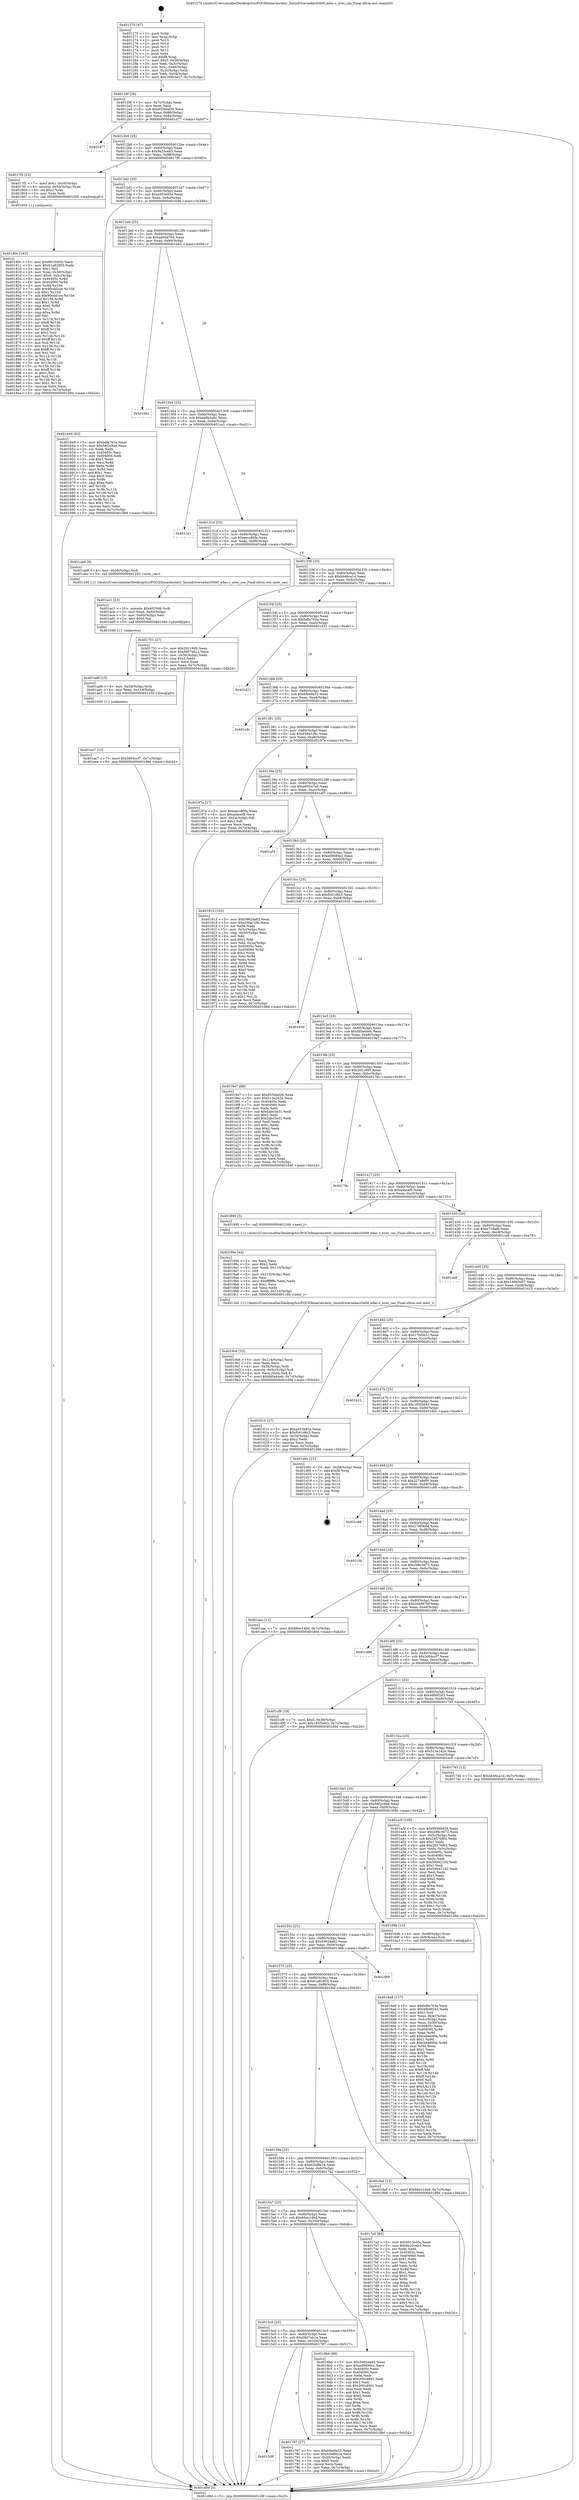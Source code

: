 digraph "0x401270" {
  label = "0x401270 (/mnt/c/Users/mathe/Desktop/tcc/POCII/binaries/extr_linuxdriversedaci5400_edac.c_nrec_cas_Final-ollvm.out::main(0))"
  labelloc = "t"
  node[shape=record]

  Entry [label="",width=0.3,height=0.3,shape=circle,fillcolor=black,style=filled]
  "0x40129f" [label="{
     0x40129f [26]\l
     | [instrs]\l
     &nbsp;&nbsp;0x40129f \<+3\>: mov -0x7c(%rbp),%eax\l
     &nbsp;&nbsp;0x4012a2 \<+2\>: mov %eax,%ecx\l
     &nbsp;&nbsp;0x4012a4 \<+6\>: sub $0x955bbd26,%ecx\l
     &nbsp;&nbsp;0x4012aa \<+3\>: mov %eax,-0x80(%rbp)\l
     &nbsp;&nbsp;0x4012ad \<+6\>: mov %ecx,-0x84(%rbp)\l
     &nbsp;&nbsp;0x4012b3 \<+6\>: je 0000000000401d77 \<main+0xb07\>\l
  }"]
  "0x401d77" [label="{
     0x401d77\l
  }", style=dashed]
  "0x4012b9" [label="{
     0x4012b9 [25]\l
     | [instrs]\l
     &nbsp;&nbsp;0x4012b9 \<+5\>: jmp 00000000004012be \<main+0x4e\>\l
     &nbsp;&nbsp;0x4012be \<+3\>: mov -0x80(%rbp),%eax\l
     &nbsp;&nbsp;0x4012c1 \<+5\>: sub $0x9a25ceb3,%eax\l
     &nbsp;&nbsp;0x4012c6 \<+6\>: mov %eax,-0x88(%rbp)\l
     &nbsp;&nbsp;0x4012cc \<+6\>: je 00000000004017f5 \<main+0x585\>\l
  }"]
  Exit [label="",width=0.3,height=0.3,shape=circle,fillcolor=black,style=filled,peripheries=2]
  "0x4017f5" [label="{
     0x4017f5 [23]\l
     | [instrs]\l
     &nbsp;&nbsp;0x4017f5 \<+7\>: movl $0x1,-0x50(%rbp)\l
     &nbsp;&nbsp;0x4017fc \<+4\>: movslq -0x50(%rbp),%rax\l
     &nbsp;&nbsp;0x401800 \<+4\>: shl $0x2,%rax\l
     &nbsp;&nbsp;0x401804 \<+3\>: mov %rax,%rdi\l
     &nbsp;&nbsp;0x401807 \<+5\>: call 0000000000401050 \<malloc@plt\>\l
     | [calls]\l
     &nbsp;&nbsp;0x401050 \{1\} (unknown)\l
  }"]
  "0x4012d2" [label="{
     0x4012d2 [25]\l
     | [instrs]\l
     &nbsp;&nbsp;0x4012d2 \<+5\>: jmp 00000000004012d7 \<main+0x67\>\l
     &nbsp;&nbsp;0x4012d7 \<+3\>: mov -0x80(%rbp),%eax\l
     &nbsp;&nbsp;0x4012da \<+5\>: sub $0xa453e93e,%eax\l
     &nbsp;&nbsp;0x4012df \<+6\>: mov %eax,-0x8c(%rbp)\l
     &nbsp;&nbsp;0x4012e5 \<+6\>: je 0000000000401648 \<main+0x3d8\>\l
  }"]
  "0x401ae7" [label="{
     0x401ae7 [12]\l
     | [instrs]\l
     &nbsp;&nbsp;0x401ae7 \<+7\>: movl $0x3d04ccf7,-0x7c(%rbp)\l
     &nbsp;&nbsp;0x401aee \<+5\>: jmp 0000000000401d9d \<main+0xb2d\>\l
  }"]
  "0x401648" [label="{
     0x401648 [83]\l
     | [instrs]\l
     &nbsp;&nbsp;0x401648 \<+5\>: mov $0xbdfa763a,%eax\l
     &nbsp;&nbsp;0x40164d \<+5\>: mov $0x58f2c9ad,%ecx\l
     &nbsp;&nbsp;0x401652 \<+2\>: xor %edx,%edx\l
     &nbsp;&nbsp;0x401654 \<+7\>: mov 0x40405c,%esi\l
     &nbsp;&nbsp;0x40165b \<+7\>: mov 0x404060,%edi\l
     &nbsp;&nbsp;0x401662 \<+3\>: sub $0x1,%edx\l
     &nbsp;&nbsp;0x401665 \<+3\>: mov %esi,%r8d\l
     &nbsp;&nbsp;0x401668 \<+3\>: add %edx,%r8d\l
     &nbsp;&nbsp;0x40166b \<+4\>: imul %r8d,%esi\l
     &nbsp;&nbsp;0x40166f \<+3\>: and $0x1,%esi\l
     &nbsp;&nbsp;0x401672 \<+3\>: cmp $0x0,%esi\l
     &nbsp;&nbsp;0x401675 \<+4\>: sete %r9b\l
     &nbsp;&nbsp;0x401679 \<+3\>: cmp $0xa,%edi\l
     &nbsp;&nbsp;0x40167c \<+4\>: setl %r10b\l
     &nbsp;&nbsp;0x401680 \<+3\>: mov %r9b,%r11b\l
     &nbsp;&nbsp;0x401683 \<+3\>: and %r10b,%r11b\l
     &nbsp;&nbsp;0x401686 \<+3\>: xor %r10b,%r9b\l
     &nbsp;&nbsp;0x401689 \<+3\>: or %r9b,%r11b\l
     &nbsp;&nbsp;0x40168c \<+4\>: test $0x1,%r11b\l
     &nbsp;&nbsp;0x401690 \<+3\>: cmovne %ecx,%eax\l
     &nbsp;&nbsp;0x401693 \<+3\>: mov %eax,-0x7c(%rbp)\l
     &nbsp;&nbsp;0x401696 \<+5\>: jmp 0000000000401d9d \<main+0xb2d\>\l
  }"]
  "0x4012eb" [label="{
     0x4012eb [25]\l
     | [instrs]\l
     &nbsp;&nbsp;0x4012eb \<+5\>: jmp 00000000004012f0 \<main+0x80\>\l
     &nbsp;&nbsp;0x4012f0 \<+3\>: mov -0x80(%rbp),%eax\l
     &nbsp;&nbsp;0x4012f3 \<+5\>: sub $0xad0dd704,%eax\l
     &nbsp;&nbsp;0x4012f8 \<+6\>: mov %eax,-0x90(%rbp)\l
     &nbsp;&nbsp;0x4012fe \<+6\>: je 0000000000401bb1 \<main+0x941\>\l
  }"]
  "0x401ad8" [label="{
     0x401ad8 [15]\l
     | [instrs]\l
     &nbsp;&nbsp;0x401ad8 \<+4\>: mov -0x58(%rbp),%rdi\l
     &nbsp;&nbsp;0x401adc \<+6\>: mov %eax,-0x118(%rbp)\l
     &nbsp;&nbsp;0x401ae2 \<+5\>: call 0000000000401030 \<free@plt\>\l
     | [calls]\l
     &nbsp;&nbsp;0x401030 \{1\} (unknown)\l
  }"]
  "0x401bb1" [label="{
     0x401bb1\l
  }", style=dashed]
  "0x401304" [label="{
     0x401304 [25]\l
     | [instrs]\l
     &nbsp;&nbsp;0x401304 \<+5\>: jmp 0000000000401309 \<main+0x99\>\l
     &nbsp;&nbsp;0x401309 \<+3\>: mov -0x80(%rbp),%eax\l
     &nbsp;&nbsp;0x40130c \<+5\>: sub $0xad8b2abc,%eax\l
     &nbsp;&nbsp;0x401311 \<+6\>: mov %eax,-0x94(%rbp)\l
     &nbsp;&nbsp;0x401317 \<+6\>: je 0000000000401ca1 \<main+0xa31\>\l
  }"]
  "0x401ac1" [label="{
     0x401ac1 [23]\l
     | [instrs]\l
     &nbsp;&nbsp;0x401ac1 \<+10\>: movabs $0x4020d6,%rdi\l
     &nbsp;&nbsp;0x401acb \<+3\>: mov %eax,-0x60(%rbp)\l
     &nbsp;&nbsp;0x401ace \<+3\>: mov -0x60(%rbp),%esi\l
     &nbsp;&nbsp;0x401ad1 \<+2\>: mov $0x0,%al\l
     &nbsp;&nbsp;0x401ad3 \<+5\>: call 0000000000401040 \<printf@plt\>\l
     | [calls]\l
     &nbsp;&nbsp;0x401040 \{1\} (unknown)\l
  }"]
  "0x401ca1" [label="{
     0x401ca1\l
  }", style=dashed]
  "0x40131d" [label="{
     0x40131d [25]\l
     | [instrs]\l
     &nbsp;&nbsp;0x40131d \<+5\>: jmp 0000000000401322 \<main+0xb2\>\l
     &nbsp;&nbsp;0x401322 \<+3\>: mov -0x80(%rbp),%eax\l
     &nbsp;&nbsp;0x401325 \<+5\>: sub $0xaecc80fa,%eax\l
     &nbsp;&nbsp;0x40132a \<+6\>: mov %eax,-0x98(%rbp)\l
     &nbsp;&nbsp;0x401330 \<+6\>: je 0000000000401ab8 \<main+0x848\>\l
  }"]
  "0x4019c6" [label="{
     0x4019c6 [33]\l
     | [instrs]\l
     &nbsp;&nbsp;0x4019c6 \<+6\>: mov -0x114(%rbp),%ecx\l
     &nbsp;&nbsp;0x4019cc \<+3\>: imul %eax,%ecx\l
     &nbsp;&nbsp;0x4019cf \<+4\>: mov -0x58(%rbp),%rdi\l
     &nbsp;&nbsp;0x4019d3 \<+4\>: movslq -0x5c(%rbp),%r8\l
     &nbsp;&nbsp;0x4019d7 \<+4\>: mov %ecx,(%rdi,%r8,4)\l
     &nbsp;&nbsp;0x4019db \<+7\>: movl $0xfd0a44eb,-0x7c(%rbp)\l
     &nbsp;&nbsp;0x4019e2 \<+5\>: jmp 0000000000401d9d \<main+0xb2d\>\l
  }"]
  "0x401ab8" [label="{
     0x401ab8 [9]\l
     | [instrs]\l
     &nbsp;&nbsp;0x401ab8 \<+4\>: mov -0x58(%rbp),%rdi\l
     &nbsp;&nbsp;0x401abc \<+5\>: call 0000000000401240 \<nrec_cas\>\l
     | [calls]\l
     &nbsp;&nbsp;0x401240 \{1\} (/mnt/c/Users/mathe/Desktop/tcc/POCII/binaries/extr_linuxdriversedaci5400_edac.c_nrec_cas_Final-ollvm.out::nrec_cas)\l
  }"]
  "0x401336" [label="{
     0x401336 [25]\l
     | [instrs]\l
     &nbsp;&nbsp;0x401336 \<+5\>: jmp 000000000040133b \<main+0xcb\>\l
     &nbsp;&nbsp;0x40133b \<+3\>: mov -0x80(%rbp),%eax\l
     &nbsp;&nbsp;0x40133e \<+5\>: sub $0xbb46ca1d,%eax\l
     &nbsp;&nbsp;0x401343 \<+6\>: mov %eax,-0x9c(%rbp)\l
     &nbsp;&nbsp;0x401349 \<+6\>: je 0000000000401751 \<main+0x4e1\>\l
  }"]
  "0x40199a" [label="{
     0x40199a [44]\l
     | [instrs]\l
     &nbsp;&nbsp;0x40199a \<+2\>: xor %ecx,%ecx\l
     &nbsp;&nbsp;0x40199c \<+5\>: mov $0x2,%edx\l
     &nbsp;&nbsp;0x4019a1 \<+6\>: mov %edx,-0x110(%rbp)\l
     &nbsp;&nbsp;0x4019a7 \<+1\>: cltd\l
     &nbsp;&nbsp;0x4019a8 \<+6\>: mov -0x110(%rbp),%esi\l
     &nbsp;&nbsp;0x4019ae \<+2\>: idiv %esi\l
     &nbsp;&nbsp;0x4019b0 \<+6\>: imul $0xfffffffe,%edx,%edx\l
     &nbsp;&nbsp;0x4019b6 \<+3\>: sub $0x1,%ecx\l
     &nbsp;&nbsp;0x4019b9 \<+2\>: sub %ecx,%edx\l
     &nbsp;&nbsp;0x4019bb \<+6\>: mov %edx,-0x114(%rbp)\l
     &nbsp;&nbsp;0x4019c1 \<+5\>: call 0000000000401160 \<next_i\>\l
     | [calls]\l
     &nbsp;&nbsp;0x401160 \{1\} (/mnt/c/Users/mathe/Desktop/tcc/POCII/binaries/extr_linuxdriversedaci5400_edac.c_nrec_cas_Final-ollvm.out::next_i)\l
  }"]
  "0x401751" [label="{
     0x401751 [27]\l
     | [instrs]\l
     &nbsp;&nbsp;0x401751 \<+5\>: mov $0x2021895,%eax\l
     &nbsp;&nbsp;0x401756 \<+5\>: mov $0x6807eb1a,%ecx\l
     &nbsp;&nbsp;0x40175b \<+3\>: mov -0x30(%rbp),%edx\l
     &nbsp;&nbsp;0x40175e \<+3\>: cmp $0x1,%edx\l
     &nbsp;&nbsp;0x401761 \<+3\>: cmovl %ecx,%eax\l
     &nbsp;&nbsp;0x401764 \<+3\>: mov %eax,-0x7c(%rbp)\l
     &nbsp;&nbsp;0x401767 \<+5\>: jmp 0000000000401d9d \<main+0xb2d\>\l
  }"]
  "0x40134f" [label="{
     0x40134f [25]\l
     | [instrs]\l
     &nbsp;&nbsp;0x40134f \<+5\>: jmp 0000000000401354 \<main+0xe4\>\l
     &nbsp;&nbsp;0x401354 \<+3\>: mov -0x80(%rbp),%eax\l
     &nbsp;&nbsp;0x401357 \<+5\>: sub $0xbdfa763a,%eax\l
     &nbsp;&nbsp;0x40135c \<+6\>: mov %eax,-0xa0(%rbp)\l
     &nbsp;&nbsp;0x401362 \<+6\>: je 0000000000401d21 \<main+0xab1\>\l
  }"]
  "0x40180c" [label="{
     0x40180c [163]\l
     | [instrs]\l
     &nbsp;&nbsp;0x40180c \<+5\>: mov $0x6915c05c,%ecx\l
     &nbsp;&nbsp;0x401811 \<+5\>: mov $0x61a82855,%edx\l
     &nbsp;&nbsp;0x401816 \<+3\>: mov $0x1,%sil\l
     &nbsp;&nbsp;0x401819 \<+4\>: mov %rax,-0x58(%rbp)\l
     &nbsp;&nbsp;0x40181d \<+7\>: movl $0x0,-0x5c(%rbp)\l
     &nbsp;&nbsp;0x401824 \<+8\>: mov 0x40405c,%r8d\l
     &nbsp;&nbsp;0x40182c \<+8\>: mov 0x404060,%r9d\l
     &nbsp;&nbsp;0x401834 \<+3\>: mov %r8d,%r10d\l
     &nbsp;&nbsp;0x401837 \<+7\>: add $0x90cdd1ee,%r10d\l
     &nbsp;&nbsp;0x40183e \<+4\>: sub $0x1,%r10d\l
     &nbsp;&nbsp;0x401842 \<+7\>: sub $0x90cdd1ee,%r10d\l
     &nbsp;&nbsp;0x401849 \<+4\>: imul %r10d,%r8d\l
     &nbsp;&nbsp;0x40184d \<+4\>: and $0x1,%r8d\l
     &nbsp;&nbsp;0x401851 \<+4\>: cmp $0x0,%r8d\l
     &nbsp;&nbsp;0x401855 \<+4\>: sete %r11b\l
     &nbsp;&nbsp;0x401859 \<+4\>: cmp $0xa,%r9d\l
     &nbsp;&nbsp;0x40185d \<+3\>: setl %bl\l
     &nbsp;&nbsp;0x401860 \<+3\>: mov %r11b,%r14b\l
     &nbsp;&nbsp;0x401863 \<+4\>: xor $0xff,%r14b\l
     &nbsp;&nbsp;0x401867 \<+3\>: mov %bl,%r15b\l
     &nbsp;&nbsp;0x40186a \<+4\>: xor $0xff,%r15b\l
     &nbsp;&nbsp;0x40186e \<+4\>: xor $0x1,%sil\l
     &nbsp;&nbsp;0x401872 \<+3\>: mov %r14b,%r12b\l
     &nbsp;&nbsp;0x401875 \<+4\>: and $0xff,%r12b\l
     &nbsp;&nbsp;0x401879 \<+3\>: and %sil,%r11b\l
     &nbsp;&nbsp;0x40187c \<+3\>: mov %r15b,%r13b\l
     &nbsp;&nbsp;0x40187f \<+4\>: and $0xff,%r13b\l
     &nbsp;&nbsp;0x401883 \<+3\>: and %sil,%bl\l
     &nbsp;&nbsp;0x401886 \<+3\>: or %r11b,%r12b\l
     &nbsp;&nbsp;0x401889 \<+3\>: or %bl,%r13b\l
     &nbsp;&nbsp;0x40188c \<+3\>: xor %r13b,%r12b\l
     &nbsp;&nbsp;0x40188f \<+3\>: or %r15b,%r14b\l
     &nbsp;&nbsp;0x401892 \<+4\>: xor $0xff,%r14b\l
     &nbsp;&nbsp;0x401896 \<+4\>: or $0x1,%sil\l
     &nbsp;&nbsp;0x40189a \<+3\>: and %sil,%r14b\l
     &nbsp;&nbsp;0x40189d \<+3\>: or %r14b,%r12b\l
     &nbsp;&nbsp;0x4018a0 \<+4\>: test $0x1,%r12b\l
     &nbsp;&nbsp;0x4018a4 \<+3\>: cmovne %edx,%ecx\l
     &nbsp;&nbsp;0x4018a7 \<+3\>: mov %ecx,-0x7c(%rbp)\l
     &nbsp;&nbsp;0x4018aa \<+5\>: jmp 0000000000401d9d \<main+0xb2d\>\l
  }"]
  "0x401d21" [label="{
     0x401d21\l
  }", style=dashed]
  "0x401368" [label="{
     0x401368 [25]\l
     | [instrs]\l
     &nbsp;&nbsp;0x401368 \<+5\>: jmp 000000000040136d \<main+0xfd\>\l
     &nbsp;&nbsp;0x40136d \<+3\>: mov -0x80(%rbp),%eax\l
     &nbsp;&nbsp;0x401370 \<+5\>: sub $0xbfee9a52,%eax\l
     &nbsp;&nbsp;0x401375 \<+6\>: mov %eax,-0xa4(%rbp)\l
     &nbsp;&nbsp;0x40137b \<+6\>: je 0000000000401cdc \<main+0xa6c\>\l
  }"]
  "0x4015d9" [label="{
     0x4015d9\l
  }", style=dashed]
  "0x401cdc" [label="{
     0x401cdc\l
  }", style=dashed]
  "0x401381" [label="{
     0x401381 [25]\l
     | [instrs]\l
     &nbsp;&nbsp;0x401381 \<+5\>: jmp 0000000000401386 \<main+0x116\>\l
     &nbsp;&nbsp;0x401386 \<+3\>: mov -0x80(%rbp),%eax\l
     &nbsp;&nbsp;0x401389 \<+5\>: sub $0xd38a126c,%eax\l
     &nbsp;&nbsp;0x40138e \<+6\>: mov %eax,-0xa8(%rbp)\l
     &nbsp;&nbsp;0x401394 \<+6\>: je 000000000040197a \<main+0x70a\>\l
  }"]
  "0x401787" [label="{
     0x401787 [27]\l
     | [instrs]\l
     &nbsp;&nbsp;0x401787 \<+5\>: mov $0xbfee9a52,%eax\l
     &nbsp;&nbsp;0x40178c \<+5\>: mov $0x62bf8b24,%ecx\l
     &nbsp;&nbsp;0x401791 \<+3\>: mov -0x30(%rbp),%edx\l
     &nbsp;&nbsp;0x401794 \<+3\>: cmp $0x0,%edx\l
     &nbsp;&nbsp;0x401797 \<+3\>: cmove %ecx,%eax\l
     &nbsp;&nbsp;0x40179a \<+3\>: mov %eax,-0x7c(%rbp)\l
     &nbsp;&nbsp;0x40179d \<+5\>: jmp 0000000000401d9d \<main+0xb2d\>\l
  }"]
  "0x40197a" [label="{
     0x40197a [27]\l
     | [instrs]\l
     &nbsp;&nbsp;0x40197a \<+5\>: mov $0xaecc80fa,%eax\l
     &nbsp;&nbsp;0x40197f \<+5\>: mov $0xadacef9,%ecx\l
     &nbsp;&nbsp;0x401984 \<+3\>: mov -0x2a(%rbp),%dl\l
     &nbsp;&nbsp;0x401987 \<+3\>: test $0x1,%dl\l
     &nbsp;&nbsp;0x40198a \<+3\>: cmovne %ecx,%eax\l
     &nbsp;&nbsp;0x40198d \<+3\>: mov %eax,-0x7c(%rbp)\l
     &nbsp;&nbsp;0x401990 \<+5\>: jmp 0000000000401d9d \<main+0xb2d\>\l
  }"]
  "0x40139a" [label="{
     0x40139a [25]\l
     | [instrs]\l
     &nbsp;&nbsp;0x40139a \<+5\>: jmp 000000000040139f \<main+0x12f\>\l
     &nbsp;&nbsp;0x40139f \<+3\>: mov -0x80(%rbp),%eax\l
     &nbsp;&nbsp;0x4013a2 \<+5\>: sub $0xe095a7e0,%eax\l
     &nbsp;&nbsp;0x4013a7 \<+6\>: mov %eax,-0xac(%rbp)\l
     &nbsp;&nbsp;0x4013ad \<+6\>: je 0000000000401af3 \<main+0x883\>\l
  }"]
  "0x4015c0" [label="{
     0x4015c0 [25]\l
     | [instrs]\l
     &nbsp;&nbsp;0x4015c0 \<+5\>: jmp 00000000004015c5 \<main+0x355\>\l
     &nbsp;&nbsp;0x4015c5 \<+3\>: mov -0x80(%rbp),%eax\l
     &nbsp;&nbsp;0x4015c8 \<+5\>: sub $0x6807eb1a,%eax\l
     &nbsp;&nbsp;0x4015cd \<+6\>: mov %eax,-0x104(%rbp)\l
     &nbsp;&nbsp;0x4015d3 \<+6\>: je 0000000000401787 \<main+0x517\>\l
  }"]
  "0x401af3" [label="{
     0x401af3\l
  }", style=dashed]
  "0x4013b3" [label="{
     0x4013b3 [25]\l
     | [instrs]\l
     &nbsp;&nbsp;0x4013b3 \<+5\>: jmp 00000000004013b8 \<main+0x148\>\l
     &nbsp;&nbsp;0x4013b8 \<+3\>: mov -0x80(%rbp),%eax\l
     &nbsp;&nbsp;0x4013bb \<+5\>: sub $0xed9690e1,%eax\l
     &nbsp;&nbsp;0x4013c0 \<+6\>: mov %eax,-0xb0(%rbp)\l
     &nbsp;&nbsp;0x4013c6 \<+6\>: je 0000000000401913 \<main+0x6a3\>\l
  }"]
  "0x4018bb" [label="{
     0x4018bb [88]\l
     | [instrs]\l
     &nbsp;&nbsp;0x4018bb \<+5\>: mov $0x5962da82,%eax\l
     &nbsp;&nbsp;0x4018c0 \<+5\>: mov $0xed9690e1,%ecx\l
     &nbsp;&nbsp;0x4018c5 \<+7\>: mov 0x40405c,%edx\l
     &nbsp;&nbsp;0x4018cc \<+7\>: mov 0x404060,%esi\l
     &nbsp;&nbsp;0x4018d3 \<+2\>: mov %edx,%edi\l
     &nbsp;&nbsp;0x4018d5 \<+6\>: add $0x200c4901,%edi\l
     &nbsp;&nbsp;0x4018db \<+3\>: sub $0x1,%edi\l
     &nbsp;&nbsp;0x4018de \<+6\>: sub $0x200c4901,%edi\l
     &nbsp;&nbsp;0x4018e4 \<+3\>: imul %edi,%edx\l
     &nbsp;&nbsp;0x4018e7 \<+3\>: and $0x1,%edx\l
     &nbsp;&nbsp;0x4018ea \<+3\>: cmp $0x0,%edx\l
     &nbsp;&nbsp;0x4018ed \<+4\>: sete %r8b\l
     &nbsp;&nbsp;0x4018f1 \<+3\>: cmp $0xa,%esi\l
     &nbsp;&nbsp;0x4018f4 \<+4\>: setl %r9b\l
     &nbsp;&nbsp;0x4018f8 \<+3\>: mov %r8b,%r10b\l
     &nbsp;&nbsp;0x4018fb \<+3\>: and %r9b,%r10b\l
     &nbsp;&nbsp;0x4018fe \<+3\>: xor %r9b,%r8b\l
     &nbsp;&nbsp;0x401901 \<+3\>: or %r8b,%r10b\l
     &nbsp;&nbsp;0x401904 \<+4\>: test $0x1,%r10b\l
     &nbsp;&nbsp;0x401908 \<+3\>: cmovne %ecx,%eax\l
     &nbsp;&nbsp;0x40190b \<+3\>: mov %eax,-0x7c(%rbp)\l
     &nbsp;&nbsp;0x40190e \<+5\>: jmp 0000000000401d9d \<main+0xb2d\>\l
  }"]
  "0x401913" [label="{
     0x401913 [103]\l
     | [instrs]\l
     &nbsp;&nbsp;0x401913 \<+5\>: mov $0x5962da82,%eax\l
     &nbsp;&nbsp;0x401918 \<+5\>: mov $0xd38a126c,%ecx\l
     &nbsp;&nbsp;0x40191d \<+2\>: xor %edx,%edx\l
     &nbsp;&nbsp;0x40191f \<+3\>: mov -0x5c(%rbp),%esi\l
     &nbsp;&nbsp;0x401922 \<+3\>: cmp -0x50(%rbp),%esi\l
     &nbsp;&nbsp;0x401925 \<+4\>: setl %dil\l
     &nbsp;&nbsp;0x401929 \<+4\>: and $0x1,%dil\l
     &nbsp;&nbsp;0x40192d \<+4\>: mov %dil,-0x2a(%rbp)\l
     &nbsp;&nbsp;0x401931 \<+7\>: mov 0x40405c,%esi\l
     &nbsp;&nbsp;0x401938 \<+8\>: mov 0x404060,%r8d\l
     &nbsp;&nbsp;0x401940 \<+3\>: sub $0x1,%edx\l
     &nbsp;&nbsp;0x401943 \<+3\>: mov %esi,%r9d\l
     &nbsp;&nbsp;0x401946 \<+3\>: add %edx,%r9d\l
     &nbsp;&nbsp;0x401949 \<+4\>: imul %r9d,%esi\l
     &nbsp;&nbsp;0x40194d \<+3\>: and $0x1,%esi\l
     &nbsp;&nbsp;0x401950 \<+3\>: cmp $0x0,%esi\l
     &nbsp;&nbsp;0x401953 \<+4\>: sete %dil\l
     &nbsp;&nbsp;0x401957 \<+4\>: cmp $0xa,%r8d\l
     &nbsp;&nbsp;0x40195b \<+4\>: setl %r10b\l
     &nbsp;&nbsp;0x40195f \<+3\>: mov %dil,%r11b\l
     &nbsp;&nbsp;0x401962 \<+3\>: and %r10b,%r11b\l
     &nbsp;&nbsp;0x401965 \<+3\>: xor %r10b,%dil\l
     &nbsp;&nbsp;0x401968 \<+3\>: or %dil,%r11b\l
     &nbsp;&nbsp;0x40196b \<+4\>: test $0x1,%r11b\l
     &nbsp;&nbsp;0x40196f \<+3\>: cmovne %ecx,%eax\l
     &nbsp;&nbsp;0x401972 \<+3\>: mov %eax,-0x7c(%rbp)\l
     &nbsp;&nbsp;0x401975 \<+5\>: jmp 0000000000401d9d \<main+0xb2d\>\l
  }"]
  "0x4013cc" [label="{
     0x4013cc [25]\l
     | [instrs]\l
     &nbsp;&nbsp;0x4013cc \<+5\>: jmp 00000000004013d1 \<main+0x161\>\l
     &nbsp;&nbsp;0x4013d1 \<+3\>: mov -0x80(%rbp),%eax\l
     &nbsp;&nbsp;0x4013d4 \<+5\>: sub $0xf041d6c5,%eax\l
     &nbsp;&nbsp;0x4013d9 \<+6\>: mov %eax,-0xb4(%rbp)\l
     &nbsp;&nbsp;0x4013df \<+6\>: je 0000000000401630 \<main+0x3c0\>\l
  }"]
  "0x4015a7" [label="{
     0x4015a7 [25]\l
     | [instrs]\l
     &nbsp;&nbsp;0x4015a7 \<+5\>: jmp 00000000004015ac \<main+0x33c\>\l
     &nbsp;&nbsp;0x4015ac \<+3\>: mov -0x80(%rbp),%eax\l
     &nbsp;&nbsp;0x4015af \<+5\>: sub $0x66ec14bd,%eax\l
     &nbsp;&nbsp;0x4015b4 \<+6\>: mov %eax,-0x100(%rbp)\l
     &nbsp;&nbsp;0x4015ba \<+6\>: je 00000000004018bb \<main+0x64b\>\l
  }"]
  "0x401630" [label="{
     0x401630\l
  }", style=dashed]
  "0x4013e5" [label="{
     0x4013e5 [25]\l
     | [instrs]\l
     &nbsp;&nbsp;0x4013e5 \<+5\>: jmp 00000000004013ea \<main+0x17a\>\l
     &nbsp;&nbsp;0x4013ea \<+3\>: mov -0x80(%rbp),%eax\l
     &nbsp;&nbsp;0x4013ed \<+5\>: sub $0xfd0a44eb,%eax\l
     &nbsp;&nbsp;0x4013f2 \<+6\>: mov %eax,-0xb8(%rbp)\l
     &nbsp;&nbsp;0x4013f8 \<+6\>: je 00000000004019e7 \<main+0x777\>\l
  }"]
  "0x4017a2" [label="{
     0x4017a2 [83]\l
     | [instrs]\l
     &nbsp;&nbsp;0x4017a2 \<+5\>: mov $0x6915c05c,%eax\l
     &nbsp;&nbsp;0x4017a7 \<+5\>: mov $0x9a25ceb3,%ecx\l
     &nbsp;&nbsp;0x4017ac \<+2\>: xor %edx,%edx\l
     &nbsp;&nbsp;0x4017ae \<+7\>: mov 0x40405c,%esi\l
     &nbsp;&nbsp;0x4017b5 \<+7\>: mov 0x404060,%edi\l
     &nbsp;&nbsp;0x4017bc \<+3\>: sub $0x1,%edx\l
     &nbsp;&nbsp;0x4017bf \<+3\>: mov %esi,%r8d\l
     &nbsp;&nbsp;0x4017c2 \<+3\>: add %edx,%r8d\l
     &nbsp;&nbsp;0x4017c5 \<+4\>: imul %r8d,%esi\l
     &nbsp;&nbsp;0x4017c9 \<+3\>: and $0x1,%esi\l
     &nbsp;&nbsp;0x4017cc \<+3\>: cmp $0x0,%esi\l
     &nbsp;&nbsp;0x4017cf \<+4\>: sete %r9b\l
     &nbsp;&nbsp;0x4017d3 \<+3\>: cmp $0xa,%edi\l
     &nbsp;&nbsp;0x4017d6 \<+4\>: setl %r10b\l
     &nbsp;&nbsp;0x4017da \<+3\>: mov %r9b,%r11b\l
     &nbsp;&nbsp;0x4017dd \<+3\>: and %r10b,%r11b\l
     &nbsp;&nbsp;0x4017e0 \<+3\>: xor %r10b,%r9b\l
     &nbsp;&nbsp;0x4017e3 \<+3\>: or %r9b,%r11b\l
     &nbsp;&nbsp;0x4017e6 \<+4\>: test $0x1,%r11b\l
     &nbsp;&nbsp;0x4017ea \<+3\>: cmovne %ecx,%eax\l
     &nbsp;&nbsp;0x4017ed \<+3\>: mov %eax,-0x7c(%rbp)\l
     &nbsp;&nbsp;0x4017f0 \<+5\>: jmp 0000000000401d9d \<main+0xb2d\>\l
  }"]
  "0x4019e7" [label="{
     0x4019e7 [88]\l
     | [instrs]\l
     &nbsp;&nbsp;0x4019e7 \<+5\>: mov $0x955bbd26,%eax\l
     &nbsp;&nbsp;0x4019ec \<+5\>: mov $0x513e242e,%ecx\l
     &nbsp;&nbsp;0x4019f1 \<+7\>: mov 0x40405c,%edx\l
     &nbsp;&nbsp;0x4019f8 \<+7\>: mov 0x404060,%esi\l
     &nbsp;&nbsp;0x4019ff \<+2\>: mov %edx,%edi\l
     &nbsp;&nbsp;0x401a01 \<+6\>: sub $0x5abc5e31,%edi\l
     &nbsp;&nbsp;0x401a07 \<+3\>: sub $0x1,%edi\l
     &nbsp;&nbsp;0x401a0a \<+6\>: add $0x5abc5e31,%edi\l
     &nbsp;&nbsp;0x401a10 \<+3\>: imul %edi,%edx\l
     &nbsp;&nbsp;0x401a13 \<+3\>: and $0x1,%edx\l
     &nbsp;&nbsp;0x401a16 \<+3\>: cmp $0x0,%edx\l
     &nbsp;&nbsp;0x401a19 \<+4\>: sete %r8b\l
     &nbsp;&nbsp;0x401a1d \<+3\>: cmp $0xa,%esi\l
     &nbsp;&nbsp;0x401a20 \<+4\>: setl %r9b\l
     &nbsp;&nbsp;0x401a24 \<+3\>: mov %r8b,%r10b\l
     &nbsp;&nbsp;0x401a27 \<+3\>: and %r9b,%r10b\l
     &nbsp;&nbsp;0x401a2a \<+3\>: xor %r9b,%r8b\l
     &nbsp;&nbsp;0x401a2d \<+3\>: or %r8b,%r10b\l
     &nbsp;&nbsp;0x401a30 \<+4\>: test $0x1,%r10b\l
     &nbsp;&nbsp;0x401a34 \<+3\>: cmovne %ecx,%eax\l
     &nbsp;&nbsp;0x401a37 \<+3\>: mov %eax,-0x7c(%rbp)\l
     &nbsp;&nbsp;0x401a3a \<+5\>: jmp 0000000000401d9d \<main+0xb2d\>\l
  }"]
  "0x4013fe" [label="{
     0x4013fe [25]\l
     | [instrs]\l
     &nbsp;&nbsp;0x4013fe \<+5\>: jmp 0000000000401403 \<main+0x193\>\l
     &nbsp;&nbsp;0x401403 \<+3\>: mov -0x80(%rbp),%eax\l
     &nbsp;&nbsp;0x401406 \<+5\>: sub $0x2021895,%eax\l
     &nbsp;&nbsp;0x40140b \<+6\>: mov %eax,-0xbc(%rbp)\l
     &nbsp;&nbsp;0x401411 \<+6\>: je 000000000040176c \<main+0x4fc\>\l
  }"]
  "0x40158e" [label="{
     0x40158e [25]\l
     | [instrs]\l
     &nbsp;&nbsp;0x40158e \<+5\>: jmp 0000000000401593 \<main+0x323\>\l
     &nbsp;&nbsp;0x401593 \<+3\>: mov -0x80(%rbp),%eax\l
     &nbsp;&nbsp;0x401596 \<+5\>: sub $0x62bf8b24,%eax\l
     &nbsp;&nbsp;0x40159b \<+6\>: mov %eax,-0xfc(%rbp)\l
     &nbsp;&nbsp;0x4015a1 \<+6\>: je 00000000004017a2 \<main+0x532\>\l
  }"]
  "0x40176c" [label="{
     0x40176c\l
  }", style=dashed]
  "0x401417" [label="{
     0x401417 [25]\l
     | [instrs]\l
     &nbsp;&nbsp;0x401417 \<+5\>: jmp 000000000040141c \<main+0x1ac\>\l
     &nbsp;&nbsp;0x40141c \<+3\>: mov -0x80(%rbp),%eax\l
     &nbsp;&nbsp;0x40141f \<+5\>: sub $0xadacef9,%eax\l
     &nbsp;&nbsp;0x401424 \<+6\>: mov %eax,-0xc0(%rbp)\l
     &nbsp;&nbsp;0x40142a \<+6\>: je 0000000000401995 \<main+0x725\>\l
  }"]
  "0x4018af" [label="{
     0x4018af [12]\l
     | [instrs]\l
     &nbsp;&nbsp;0x4018af \<+7\>: movl $0x66ec14bd,-0x7c(%rbp)\l
     &nbsp;&nbsp;0x4018b6 \<+5\>: jmp 0000000000401d9d \<main+0xb2d\>\l
  }"]
  "0x401995" [label="{
     0x401995 [5]\l
     | [instrs]\l
     &nbsp;&nbsp;0x401995 \<+5\>: call 0000000000401160 \<next_i\>\l
     | [calls]\l
     &nbsp;&nbsp;0x401160 \{1\} (/mnt/c/Users/mathe/Desktop/tcc/POCII/binaries/extr_linuxdriversedaci5400_edac.c_nrec_cas_Final-ollvm.out::next_i)\l
  }"]
  "0x401430" [label="{
     0x401430 [25]\l
     | [instrs]\l
     &nbsp;&nbsp;0x401430 \<+5\>: jmp 0000000000401435 \<main+0x1c5\>\l
     &nbsp;&nbsp;0x401435 \<+3\>: mov -0x80(%rbp),%eax\l
     &nbsp;&nbsp;0x401438 \<+5\>: sub $0xe718af6,%eax\l
     &nbsp;&nbsp;0x40143d \<+6\>: mov %eax,-0xc4(%rbp)\l
     &nbsp;&nbsp;0x401443 \<+6\>: je 0000000000401ce8 \<main+0xa78\>\l
  }"]
  "0x401575" [label="{
     0x401575 [25]\l
     | [instrs]\l
     &nbsp;&nbsp;0x401575 \<+5\>: jmp 000000000040157a \<main+0x30a\>\l
     &nbsp;&nbsp;0x40157a \<+3\>: mov -0x80(%rbp),%eax\l
     &nbsp;&nbsp;0x40157d \<+5\>: sub $0x61a82855,%eax\l
     &nbsp;&nbsp;0x401582 \<+6\>: mov %eax,-0xf8(%rbp)\l
     &nbsp;&nbsp;0x401588 \<+6\>: je 00000000004018af \<main+0x63f\>\l
  }"]
  "0x401ce8" [label="{
     0x401ce8\l
  }", style=dashed]
  "0x401449" [label="{
     0x401449 [25]\l
     | [instrs]\l
     &nbsp;&nbsp;0x401449 \<+5\>: jmp 000000000040144e \<main+0x1de\>\l
     &nbsp;&nbsp;0x40144e \<+3\>: mov -0x80(%rbp),%eax\l
     &nbsp;&nbsp;0x401451 \<+5\>: sub $0x169b3a57,%eax\l
     &nbsp;&nbsp;0x401456 \<+6\>: mov %eax,-0xc8(%rbp)\l
     &nbsp;&nbsp;0x40145c \<+6\>: je 0000000000401615 \<main+0x3a5\>\l
  }"]
  "0x401d6b" [label="{
     0x401d6b\l
  }", style=dashed]
  "0x401615" [label="{
     0x401615 [27]\l
     | [instrs]\l
     &nbsp;&nbsp;0x401615 \<+5\>: mov $0xa453e93e,%eax\l
     &nbsp;&nbsp;0x40161a \<+5\>: mov $0xf041d6c5,%ecx\l
     &nbsp;&nbsp;0x40161f \<+3\>: mov -0x34(%rbp),%edx\l
     &nbsp;&nbsp;0x401622 \<+3\>: cmp $0x2,%edx\l
     &nbsp;&nbsp;0x401625 \<+3\>: cmovne %ecx,%eax\l
     &nbsp;&nbsp;0x401628 \<+3\>: mov %eax,-0x7c(%rbp)\l
     &nbsp;&nbsp;0x40162b \<+5\>: jmp 0000000000401d9d \<main+0xb2d\>\l
  }"]
  "0x401462" [label="{
     0x401462 [25]\l
     | [instrs]\l
     &nbsp;&nbsp;0x401462 \<+5\>: jmp 0000000000401467 \<main+0x1f7\>\l
     &nbsp;&nbsp;0x401467 \<+3\>: mov -0x80(%rbp),%eax\l
     &nbsp;&nbsp;0x40146a \<+5\>: sub $0x17fd5b1c,%eax\l
     &nbsp;&nbsp;0x40146f \<+6\>: mov %eax,-0xcc(%rbp)\l
     &nbsp;&nbsp;0x401475 \<+6\>: je 0000000000401b21 \<main+0x8b1\>\l
  }"]
  "0x401d9d" [label="{
     0x401d9d [5]\l
     | [instrs]\l
     &nbsp;&nbsp;0x401d9d \<+5\>: jmp 000000000040129f \<main+0x2f\>\l
  }"]
  "0x401270" [label="{
     0x401270 [47]\l
     | [instrs]\l
     &nbsp;&nbsp;0x401270 \<+1\>: push %rbp\l
     &nbsp;&nbsp;0x401271 \<+3\>: mov %rsp,%rbp\l
     &nbsp;&nbsp;0x401274 \<+2\>: push %r15\l
     &nbsp;&nbsp;0x401276 \<+2\>: push %r14\l
     &nbsp;&nbsp;0x401278 \<+2\>: push %r13\l
     &nbsp;&nbsp;0x40127a \<+2\>: push %r12\l
     &nbsp;&nbsp;0x40127c \<+1\>: push %rbx\l
     &nbsp;&nbsp;0x40127d \<+7\>: sub $0xf8,%rsp\l
     &nbsp;&nbsp;0x401284 \<+7\>: movl $0x0,-0x38(%rbp)\l
     &nbsp;&nbsp;0x40128b \<+3\>: mov %edi,-0x3c(%rbp)\l
     &nbsp;&nbsp;0x40128e \<+4\>: mov %rsi,-0x48(%rbp)\l
     &nbsp;&nbsp;0x401292 \<+3\>: mov -0x3c(%rbp),%edi\l
     &nbsp;&nbsp;0x401295 \<+3\>: mov %edi,-0x34(%rbp)\l
     &nbsp;&nbsp;0x401298 \<+7\>: movl $0x169b3a57,-0x7c(%rbp)\l
  }"]
  "0x4016a8" [label="{
     0x4016a8 [157]\l
     | [instrs]\l
     &nbsp;&nbsp;0x4016a8 \<+5\>: mov $0xbdfa763a,%ecx\l
     &nbsp;&nbsp;0x4016ad \<+5\>: mov $0x48b9f243,%edx\l
     &nbsp;&nbsp;0x4016b2 \<+3\>: mov $0x1,%sil\l
     &nbsp;&nbsp;0x4016b5 \<+3\>: mov %eax,-0x4c(%rbp)\l
     &nbsp;&nbsp;0x4016b8 \<+3\>: mov -0x4c(%rbp),%eax\l
     &nbsp;&nbsp;0x4016bb \<+3\>: mov %eax,-0x30(%rbp)\l
     &nbsp;&nbsp;0x4016be \<+7\>: mov 0x40405c,%eax\l
     &nbsp;&nbsp;0x4016c5 \<+8\>: mov 0x404060,%r8d\l
     &nbsp;&nbsp;0x4016cd \<+3\>: mov %eax,%r9d\l
     &nbsp;&nbsp;0x4016d0 \<+7\>: add $0xcebe490e,%r9d\l
     &nbsp;&nbsp;0x4016d7 \<+4\>: sub $0x1,%r9d\l
     &nbsp;&nbsp;0x4016db \<+7\>: sub $0xcebe490e,%r9d\l
     &nbsp;&nbsp;0x4016e2 \<+4\>: imul %r9d,%eax\l
     &nbsp;&nbsp;0x4016e6 \<+3\>: and $0x1,%eax\l
     &nbsp;&nbsp;0x4016e9 \<+3\>: cmp $0x0,%eax\l
     &nbsp;&nbsp;0x4016ec \<+4\>: sete %r10b\l
     &nbsp;&nbsp;0x4016f0 \<+4\>: cmp $0xa,%r8d\l
     &nbsp;&nbsp;0x4016f4 \<+4\>: setl %r11b\l
     &nbsp;&nbsp;0x4016f8 \<+3\>: mov %r10b,%bl\l
     &nbsp;&nbsp;0x4016fb \<+3\>: xor $0xff,%bl\l
     &nbsp;&nbsp;0x4016fe \<+3\>: mov %r11b,%r14b\l
     &nbsp;&nbsp;0x401701 \<+4\>: xor $0xff,%r14b\l
     &nbsp;&nbsp;0x401705 \<+4\>: xor $0x0,%sil\l
     &nbsp;&nbsp;0x401709 \<+3\>: mov %bl,%r15b\l
     &nbsp;&nbsp;0x40170c \<+4\>: and $0x0,%r15b\l
     &nbsp;&nbsp;0x401710 \<+3\>: and %sil,%r10b\l
     &nbsp;&nbsp;0x401713 \<+3\>: mov %r14b,%r12b\l
     &nbsp;&nbsp;0x401716 \<+4\>: and $0x0,%r12b\l
     &nbsp;&nbsp;0x40171a \<+3\>: and %sil,%r11b\l
     &nbsp;&nbsp;0x40171d \<+3\>: or %r10b,%r15b\l
     &nbsp;&nbsp;0x401720 \<+3\>: or %r11b,%r12b\l
     &nbsp;&nbsp;0x401723 \<+3\>: xor %r12b,%r15b\l
     &nbsp;&nbsp;0x401726 \<+3\>: or %r14b,%bl\l
     &nbsp;&nbsp;0x401729 \<+3\>: xor $0xff,%bl\l
     &nbsp;&nbsp;0x40172c \<+4\>: or $0x0,%sil\l
     &nbsp;&nbsp;0x401730 \<+3\>: and %sil,%bl\l
     &nbsp;&nbsp;0x401733 \<+3\>: or %bl,%r15b\l
     &nbsp;&nbsp;0x401736 \<+4\>: test $0x1,%r15b\l
     &nbsp;&nbsp;0x40173a \<+3\>: cmovne %edx,%ecx\l
     &nbsp;&nbsp;0x40173d \<+3\>: mov %ecx,-0x7c(%rbp)\l
     &nbsp;&nbsp;0x401740 \<+5\>: jmp 0000000000401d9d \<main+0xb2d\>\l
  }"]
  "0x401b21" [label="{
     0x401b21\l
  }", style=dashed]
  "0x40147b" [label="{
     0x40147b [25]\l
     | [instrs]\l
     &nbsp;&nbsp;0x40147b \<+5\>: jmp 0000000000401480 \<main+0x210\>\l
     &nbsp;&nbsp;0x401480 \<+3\>: mov -0x80(%rbp),%eax\l
     &nbsp;&nbsp;0x401483 \<+5\>: sub $0x185f3d43,%eax\l
     &nbsp;&nbsp;0x401488 \<+6\>: mov %eax,-0xd0(%rbp)\l
     &nbsp;&nbsp;0x40148e \<+6\>: je 0000000000401d0c \<main+0xa9c\>\l
  }"]
  "0x40155c" [label="{
     0x40155c [25]\l
     | [instrs]\l
     &nbsp;&nbsp;0x40155c \<+5\>: jmp 0000000000401561 \<main+0x2f1\>\l
     &nbsp;&nbsp;0x401561 \<+3\>: mov -0x80(%rbp),%eax\l
     &nbsp;&nbsp;0x401564 \<+5\>: sub $0x5962da82,%eax\l
     &nbsp;&nbsp;0x401569 \<+6\>: mov %eax,-0xf4(%rbp)\l
     &nbsp;&nbsp;0x40156f \<+6\>: je 0000000000401d6b \<main+0xafb\>\l
  }"]
  "0x401d0c" [label="{
     0x401d0c [21]\l
     | [instrs]\l
     &nbsp;&nbsp;0x401d0c \<+3\>: mov -0x38(%rbp),%eax\l
     &nbsp;&nbsp;0x401d0f \<+7\>: add $0xf8,%rsp\l
     &nbsp;&nbsp;0x401d16 \<+1\>: pop %rbx\l
     &nbsp;&nbsp;0x401d17 \<+2\>: pop %r12\l
     &nbsp;&nbsp;0x401d19 \<+2\>: pop %r13\l
     &nbsp;&nbsp;0x401d1b \<+2\>: pop %r14\l
     &nbsp;&nbsp;0x401d1d \<+2\>: pop %r15\l
     &nbsp;&nbsp;0x401d1f \<+1\>: pop %rbp\l
     &nbsp;&nbsp;0x401d20 \<+1\>: ret\l
  }"]
  "0x401494" [label="{
     0x401494 [25]\l
     | [instrs]\l
     &nbsp;&nbsp;0x401494 \<+5\>: jmp 0000000000401499 \<main+0x229\>\l
     &nbsp;&nbsp;0x401499 \<+3\>: mov -0x80(%rbp),%eax\l
     &nbsp;&nbsp;0x40149c \<+5\>: sub $0x22748df0,%eax\l
     &nbsp;&nbsp;0x4014a1 \<+6\>: mov %eax,-0xd4(%rbp)\l
     &nbsp;&nbsp;0x4014a7 \<+6\>: je 0000000000401c88 \<main+0xa18\>\l
  }"]
  "0x40169b" [label="{
     0x40169b [13]\l
     | [instrs]\l
     &nbsp;&nbsp;0x40169b \<+4\>: mov -0x48(%rbp),%rax\l
     &nbsp;&nbsp;0x40169f \<+4\>: mov 0x8(%rax),%rdi\l
     &nbsp;&nbsp;0x4016a3 \<+5\>: call 0000000000401060 \<atoi@plt\>\l
     | [calls]\l
     &nbsp;&nbsp;0x401060 \{1\} (unknown)\l
  }"]
  "0x401c88" [label="{
     0x401c88\l
  }", style=dashed]
  "0x4014ad" [label="{
     0x4014ad [25]\l
     | [instrs]\l
     &nbsp;&nbsp;0x4014ad \<+5\>: jmp 00000000004014b2 \<main+0x242\>\l
     &nbsp;&nbsp;0x4014b2 \<+3\>: mov -0x80(%rbp),%eax\l
     &nbsp;&nbsp;0x4014b5 \<+5\>: sub $0x27ef066d,%eax\l
     &nbsp;&nbsp;0x4014ba \<+6\>: mov %eax,-0xd8(%rbp)\l
     &nbsp;&nbsp;0x4014c0 \<+6\>: je 0000000000401c3b \<main+0x9cb\>\l
  }"]
  "0x401543" [label="{
     0x401543 [25]\l
     | [instrs]\l
     &nbsp;&nbsp;0x401543 \<+5\>: jmp 0000000000401548 \<main+0x2d8\>\l
     &nbsp;&nbsp;0x401548 \<+3\>: mov -0x80(%rbp),%eax\l
     &nbsp;&nbsp;0x40154b \<+5\>: sub $0x58f2c9ad,%eax\l
     &nbsp;&nbsp;0x401550 \<+6\>: mov %eax,-0xf0(%rbp)\l
     &nbsp;&nbsp;0x401556 \<+6\>: je 000000000040169b \<main+0x42b\>\l
  }"]
  "0x401c3b" [label="{
     0x401c3b\l
  }", style=dashed]
  "0x4014c6" [label="{
     0x4014c6 [25]\l
     | [instrs]\l
     &nbsp;&nbsp;0x4014c6 \<+5\>: jmp 00000000004014cb \<main+0x25b\>\l
     &nbsp;&nbsp;0x4014cb \<+3\>: mov -0x80(%rbp),%eax\l
     &nbsp;&nbsp;0x4014ce \<+5\>: sub $0x298c3672,%eax\l
     &nbsp;&nbsp;0x4014d3 \<+6\>: mov %eax,-0xdc(%rbp)\l
     &nbsp;&nbsp;0x4014d9 \<+6\>: je 0000000000401aac \<main+0x83c\>\l
  }"]
  "0x401a3f" [label="{
     0x401a3f [109]\l
     | [instrs]\l
     &nbsp;&nbsp;0x401a3f \<+5\>: mov $0x955bbd26,%eax\l
     &nbsp;&nbsp;0x401a44 \<+5\>: mov $0x298c3672,%ecx\l
     &nbsp;&nbsp;0x401a49 \<+3\>: mov -0x5c(%rbp),%edx\l
     &nbsp;&nbsp;0x401a4c \<+6\>: sub $0x2857bf62,%edx\l
     &nbsp;&nbsp;0x401a52 \<+3\>: add $0x1,%edx\l
     &nbsp;&nbsp;0x401a55 \<+6\>: add $0x2857bf62,%edx\l
     &nbsp;&nbsp;0x401a5b \<+3\>: mov %edx,-0x5c(%rbp)\l
     &nbsp;&nbsp;0x401a5e \<+7\>: mov 0x40405c,%edx\l
     &nbsp;&nbsp;0x401a65 \<+7\>: mov 0x404060,%esi\l
     &nbsp;&nbsp;0x401a6c \<+2\>: mov %edx,%edi\l
     &nbsp;&nbsp;0x401a6e \<+6\>: sub $0x59042192,%edi\l
     &nbsp;&nbsp;0x401a74 \<+3\>: sub $0x1,%edi\l
     &nbsp;&nbsp;0x401a77 \<+6\>: add $0x59042192,%edi\l
     &nbsp;&nbsp;0x401a7d \<+3\>: imul %edi,%edx\l
     &nbsp;&nbsp;0x401a80 \<+3\>: and $0x1,%edx\l
     &nbsp;&nbsp;0x401a83 \<+3\>: cmp $0x0,%edx\l
     &nbsp;&nbsp;0x401a86 \<+4\>: sete %r8b\l
     &nbsp;&nbsp;0x401a8a \<+3\>: cmp $0xa,%esi\l
     &nbsp;&nbsp;0x401a8d \<+4\>: setl %r9b\l
     &nbsp;&nbsp;0x401a91 \<+3\>: mov %r8b,%r10b\l
     &nbsp;&nbsp;0x401a94 \<+3\>: and %r9b,%r10b\l
     &nbsp;&nbsp;0x401a97 \<+3\>: xor %r9b,%r8b\l
     &nbsp;&nbsp;0x401a9a \<+3\>: or %r8b,%r10b\l
     &nbsp;&nbsp;0x401a9d \<+4\>: test $0x1,%r10b\l
     &nbsp;&nbsp;0x401aa1 \<+3\>: cmovne %ecx,%eax\l
     &nbsp;&nbsp;0x401aa4 \<+3\>: mov %eax,-0x7c(%rbp)\l
     &nbsp;&nbsp;0x401aa7 \<+5\>: jmp 0000000000401d9d \<main+0xb2d\>\l
  }"]
  "0x401aac" [label="{
     0x401aac [12]\l
     | [instrs]\l
     &nbsp;&nbsp;0x401aac \<+7\>: movl $0x66ec14bd,-0x7c(%rbp)\l
     &nbsp;&nbsp;0x401ab3 \<+5\>: jmp 0000000000401d9d \<main+0xb2d\>\l
  }"]
  "0x4014df" [label="{
     0x4014df [25]\l
     | [instrs]\l
     &nbsp;&nbsp;0x4014df \<+5\>: jmp 00000000004014e4 \<main+0x274\>\l
     &nbsp;&nbsp;0x4014e4 \<+3\>: mov -0x80(%rbp),%eax\l
     &nbsp;&nbsp;0x4014e7 \<+5\>: sub $0x2d4867bf,%eax\l
     &nbsp;&nbsp;0x4014ec \<+6\>: mov %eax,-0xe0(%rbp)\l
     &nbsp;&nbsp;0x4014f2 \<+6\>: je 0000000000401d96 \<main+0xb26\>\l
  }"]
  "0x40152a" [label="{
     0x40152a [25]\l
     | [instrs]\l
     &nbsp;&nbsp;0x40152a \<+5\>: jmp 000000000040152f \<main+0x2bf\>\l
     &nbsp;&nbsp;0x40152f \<+3\>: mov -0x80(%rbp),%eax\l
     &nbsp;&nbsp;0x401532 \<+5\>: sub $0x513e242e,%eax\l
     &nbsp;&nbsp;0x401537 \<+6\>: mov %eax,-0xec(%rbp)\l
     &nbsp;&nbsp;0x40153d \<+6\>: je 0000000000401a3f \<main+0x7cf\>\l
  }"]
  "0x401d96" [label="{
     0x401d96\l
  }", style=dashed]
  "0x4014f8" [label="{
     0x4014f8 [25]\l
     | [instrs]\l
     &nbsp;&nbsp;0x4014f8 \<+5\>: jmp 00000000004014fd \<main+0x28d\>\l
     &nbsp;&nbsp;0x4014fd \<+3\>: mov -0x80(%rbp),%eax\l
     &nbsp;&nbsp;0x401500 \<+5\>: sub $0x3d04ccf7,%eax\l
     &nbsp;&nbsp;0x401505 \<+6\>: mov %eax,-0xe4(%rbp)\l
     &nbsp;&nbsp;0x40150b \<+6\>: je 0000000000401cf9 \<main+0xa89\>\l
  }"]
  "0x401745" [label="{
     0x401745 [12]\l
     | [instrs]\l
     &nbsp;&nbsp;0x401745 \<+7\>: movl $0xbb46ca1d,-0x7c(%rbp)\l
     &nbsp;&nbsp;0x40174c \<+5\>: jmp 0000000000401d9d \<main+0xb2d\>\l
  }"]
  "0x401cf9" [label="{
     0x401cf9 [19]\l
     | [instrs]\l
     &nbsp;&nbsp;0x401cf9 \<+7\>: movl $0x0,-0x38(%rbp)\l
     &nbsp;&nbsp;0x401d00 \<+7\>: movl $0x185f3d43,-0x7c(%rbp)\l
     &nbsp;&nbsp;0x401d07 \<+5\>: jmp 0000000000401d9d \<main+0xb2d\>\l
  }"]
  "0x401511" [label="{
     0x401511 [25]\l
     | [instrs]\l
     &nbsp;&nbsp;0x401511 \<+5\>: jmp 0000000000401516 \<main+0x2a6\>\l
     &nbsp;&nbsp;0x401516 \<+3\>: mov -0x80(%rbp),%eax\l
     &nbsp;&nbsp;0x401519 \<+5\>: sub $0x48b9f243,%eax\l
     &nbsp;&nbsp;0x40151e \<+6\>: mov %eax,-0xe8(%rbp)\l
     &nbsp;&nbsp;0x401524 \<+6\>: je 0000000000401745 \<main+0x4d5\>\l
  }"]
  Entry -> "0x401270" [label=" 1"]
  "0x40129f" -> "0x401d77" [label=" 0"]
  "0x40129f" -> "0x4012b9" [label=" 22"]
  "0x401d0c" -> Exit [label=" 1"]
  "0x4012b9" -> "0x4017f5" [label=" 1"]
  "0x4012b9" -> "0x4012d2" [label=" 21"]
  "0x401cf9" -> "0x401d9d" [label=" 1"]
  "0x4012d2" -> "0x401648" [label=" 1"]
  "0x4012d2" -> "0x4012eb" [label=" 20"]
  "0x401ae7" -> "0x401d9d" [label=" 1"]
  "0x4012eb" -> "0x401bb1" [label=" 0"]
  "0x4012eb" -> "0x401304" [label=" 20"]
  "0x401ad8" -> "0x401ae7" [label=" 1"]
  "0x401304" -> "0x401ca1" [label=" 0"]
  "0x401304" -> "0x40131d" [label=" 20"]
  "0x401ac1" -> "0x401ad8" [label=" 1"]
  "0x40131d" -> "0x401ab8" [label=" 1"]
  "0x40131d" -> "0x401336" [label=" 19"]
  "0x401ab8" -> "0x401ac1" [label=" 1"]
  "0x401336" -> "0x401751" [label=" 1"]
  "0x401336" -> "0x40134f" [label=" 18"]
  "0x401aac" -> "0x401d9d" [label=" 1"]
  "0x40134f" -> "0x401d21" [label=" 0"]
  "0x40134f" -> "0x401368" [label=" 18"]
  "0x401a3f" -> "0x401d9d" [label=" 1"]
  "0x401368" -> "0x401cdc" [label=" 0"]
  "0x401368" -> "0x401381" [label=" 18"]
  "0x4019e7" -> "0x401d9d" [label=" 1"]
  "0x401381" -> "0x40197a" [label=" 2"]
  "0x401381" -> "0x40139a" [label=" 16"]
  "0x4019c6" -> "0x401d9d" [label=" 1"]
  "0x40139a" -> "0x401af3" [label=" 0"]
  "0x40139a" -> "0x4013b3" [label=" 16"]
  "0x401995" -> "0x40199a" [label=" 1"]
  "0x4013b3" -> "0x401913" [label=" 2"]
  "0x4013b3" -> "0x4013cc" [label=" 14"]
  "0x40197a" -> "0x401d9d" [label=" 2"]
  "0x4013cc" -> "0x401630" [label=" 0"]
  "0x4013cc" -> "0x4013e5" [label=" 14"]
  "0x4018bb" -> "0x401d9d" [label=" 2"]
  "0x4013e5" -> "0x4019e7" [label=" 1"]
  "0x4013e5" -> "0x4013fe" [label=" 13"]
  "0x4018af" -> "0x401d9d" [label=" 1"]
  "0x4013fe" -> "0x40176c" [label=" 0"]
  "0x4013fe" -> "0x401417" [label=" 13"]
  "0x4017f5" -> "0x40180c" [label=" 1"]
  "0x401417" -> "0x401995" [label=" 1"]
  "0x401417" -> "0x401430" [label=" 12"]
  "0x4017a2" -> "0x401d9d" [label=" 1"]
  "0x401430" -> "0x401ce8" [label=" 0"]
  "0x401430" -> "0x401449" [label=" 12"]
  "0x4015c0" -> "0x4015d9" [label=" 0"]
  "0x401449" -> "0x401615" [label=" 1"]
  "0x401449" -> "0x401462" [label=" 11"]
  "0x401615" -> "0x401d9d" [label=" 1"]
  "0x401270" -> "0x40129f" [label=" 1"]
  "0x401d9d" -> "0x40129f" [label=" 21"]
  "0x401648" -> "0x401d9d" [label=" 1"]
  "0x4015c0" -> "0x401787" [label=" 1"]
  "0x401462" -> "0x401b21" [label=" 0"]
  "0x401462" -> "0x40147b" [label=" 11"]
  "0x4015a7" -> "0x4015c0" [label=" 1"]
  "0x40147b" -> "0x401d0c" [label=" 1"]
  "0x40147b" -> "0x401494" [label=" 10"]
  "0x4015a7" -> "0x4018bb" [label=" 2"]
  "0x401494" -> "0x401c88" [label=" 0"]
  "0x401494" -> "0x4014ad" [label=" 10"]
  "0x401913" -> "0x401d9d" [label=" 2"]
  "0x4014ad" -> "0x401c3b" [label=" 0"]
  "0x4014ad" -> "0x4014c6" [label=" 10"]
  "0x40158e" -> "0x4017a2" [label=" 1"]
  "0x4014c6" -> "0x401aac" [label=" 1"]
  "0x4014c6" -> "0x4014df" [label=" 9"]
  "0x40180c" -> "0x401d9d" [label=" 1"]
  "0x4014df" -> "0x401d96" [label=" 0"]
  "0x4014df" -> "0x4014f8" [label=" 9"]
  "0x401575" -> "0x4018af" [label=" 1"]
  "0x4014f8" -> "0x401cf9" [label=" 1"]
  "0x4014f8" -> "0x401511" [label=" 8"]
  "0x401787" -> "0x401d9d" [label=" 1"]
  "0x401511" -> "0x401745" [label=" 1"]
  "0x401511" -> "0x40152a" [label=" 7"]
  "0x401575" -> "0x40158e" [label=" 4"]
  "0x40152a" -> "0x401a3f" [label=" 1"]
  "0x40152a" -> "0x401543" [label=" 6"]
  "0x40158e" -> "0x4015a7" [label=" 3"]
  "0x401543" -> "0x40169b" [label=" 1"]
  "0x401543" -> "0x40155c" [label=" 5"]
  "0x40169b" -> "0x4016a8" [label=" 1"]
  "0x4016a8" -> "0x401d9d" [label=" 1"]
  "0x401745" -> "0x401d9d" [label=" 1"]
  "0x401751" -> "0x401d9d" [label=" 1"]
  "0x40199a" -> "0x4019c6" [label=" 1"]
  "0x40155c" -> "0x401d6b" [label=" 0"]
  "0x40155c" -> "0x401575" [label=" 5"]
}
